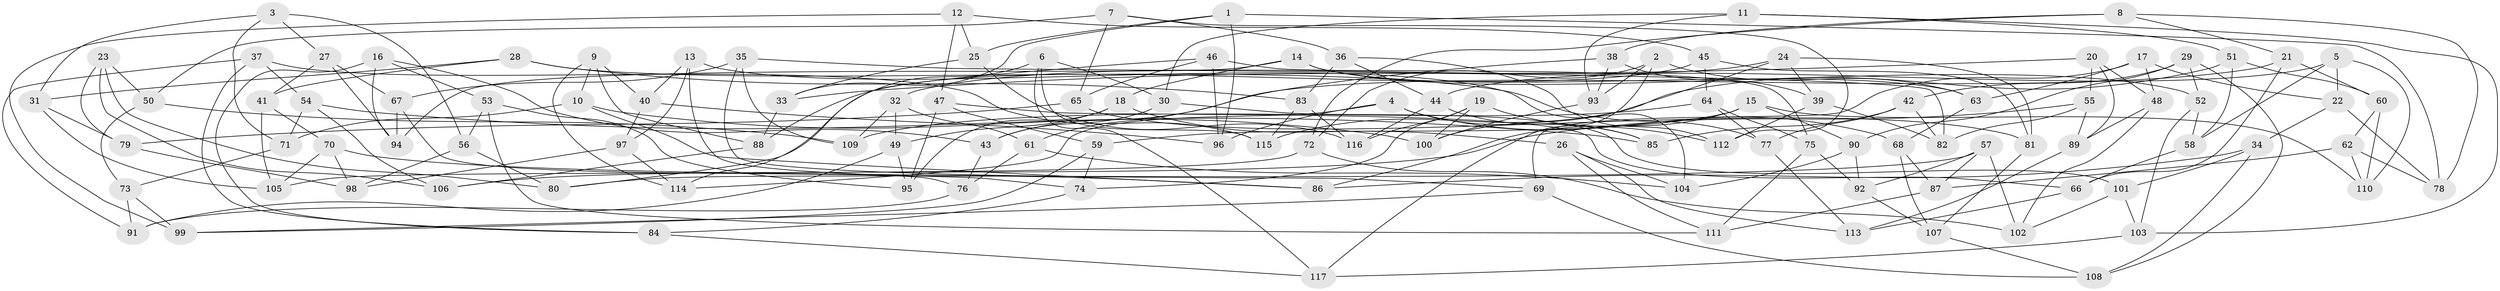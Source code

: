 // Generated by graph-tools (version 1.1) at 2025/16/03/09/25 04:16:15]
// undirected, 117 vertices, 234 edges
graph export_dot {
graph [start="1"]
  node [color=gray90,style=filled];
  1;
  2;
  3;
  4;
  5;
  6;
  7;
  8;
  9;
  10;
  11;
  12;
  13;
  14;
  15;
  16;
  17;
  18;
  19;
  20;
  21;
  22;
  23;
  24;
  25;
  26;
  27;
  28;
  29;
  30;
  31;
  32;
  33;
  34;
  35;
  36;
  37;
  38;
  39;
  40;
  41;
  42;
  43;
  44;
  45;
  46;
  47;
  48;
  49;
  50;
  51;
  52;
  53;
  54;
  55;
  56;
  57;
  58;
  59;
  60;
  61;
  62;
  63;
  64;
  65;
  66;
  67;
  68;
  69;
  70;
  71;
  72;
  73;
  74;
  75;
  76;
  77;
  78;
  79;
  80;
  81;
  82;
  83;
  84;
  85;
  86;
  87;
  88;
  89;
  90;
  91;
  92;
  93;
  94;
  95;
  96;
  97;
  98;
  99;
  100;
  101;
  102;
  103;
  104;
  105;
  106;
  107;
  108;
  109;
  110;
  111;
  112;
  113;
  114;
  115;
  116;
  117;
  1 -- 25;
  1 -- 78;
  1 -- 33;
  1 -- 96;
  2 -- 117;
  2 -- 72;
  2 -- 93;
  2 -- 63;
  3 -- 31;
  3 -- 71;
  3 -- 27;
  3 -- 56;
  4 -- 96;
  4 -- 68;
  4 -- 85;
  4 -- 114;
  5 -- 22;
  5 -- 110;
  5 -- 58;
  5 -- 44;
  6 -- 115;
  6 -- 30;
  6 -- 114;
  6 -- 117;
  7 -- 112;
  7 -- 50;
  7 -- 36;
  7 -- 65;
  8 -- 72;
  8 -- 78;
  8 -- 21;
  8 -- 38;
  9 -- 40;
  9 -- 10;
  9 -- 88;
  9 -- 114;
  10 -- 86;
  10 -- 100;
  10 -- 71;
  11 -- 93;
  11 -- 103;
  11 -- 30;
  11 -- 51;
  12 -- 45;
  12 -- 99;
  12 -- 47;
  12 -- 25;
  13 -- 97;
  13 -- 40;
  13 -- 104;
  13 -- 74;
  14 -- 94;
  14 -- 18;
  14 -- 52;
  14 -- 63;
  15 -- 59;
  15 -- 86;
  15 -- 90;
  15 -- 110;
  16 -- 84;
  16 -- 94;
  16 -- 43;
  16 -- 53;
  17 -- 63;
  17 -- 69;
  17 -- 48;
  17 -- 22;
  18 -- 95;
  18 -- 26;
  18 -- 49;
  19 -- 116;
  19 -- 74;
  19 -- 100;
  19 -- 112;
  20 -- 48;
  20 -- 33;
  20 -- 89;
  20 -- 55;
  21 -- 66;
  21 -- 43;
  21 -- 60;
  22 -- 78;
  22 -- 34;
  23 -- 50;
  23 -- 106;
  23 -- 80;
  23 -- 79;
  24 -- 32;
  24 -- 81;
  24 -- 100;
  24 -- 39;
  25 -- 33;
  25 -- 116;
  26 -- 111;
  26 -- 113;
  26 -- 104;
  27 -- 41;
  27 -- 67;
  27 -- 94;
  28 -- 31;
  28 -- 41;
  28 -- 83;
  28 -- 77;
  29 -- 52;
  29 -- 90;
  29 -- 42;
  29 -- 108;
  30 -- 101;
  30 -- 43;
  31 -- 105;
  31 -- 79;
  32 -- 109;
  32 -- 49;
  32 -- 61;
  33 -- 88;
  34 -- 101;
  34 -- 86;
  34 -- 108;
  35 -- 109;
  35 -- 67;
  35 -- 82;
  35 -- 69;
  36 -- 83;
  36 -- 44;
  36 -- 112;
  37 -- 54;
  37 -- 84;
  37 -- 115;
  37 -- 91;
  38 -- 61;
  38 -- 39;
  38 -- 93;
  39 -- 112;
  39 -- 82;
  40 -- 96;
  40 -- 97;
  41 -- 70;
  41 -- 105;
  42 -- 77;
  42 -- 82;
  42 -- 85;
  43 -- 76;
  44 -- 116;
  44 -- 85;
  45 -- 64;
  45 -- 88;
  45 -- 81;
  46 -- 80;
  46 -- 96;
  46 -- 65;
  46 -- 75;
  47 -- 66;
  47 -- 59;
  47 -- 95;
  48 -- 89;
  48 -- 102;
  49 -- 91;
  49 -- 95;
  50 -- 109;
  50 -- 73;
  51 -- 115;
  51 -- 60;
  51 -- 58;
  52 -- 103;
  52 -- 58;
  53 -- 95;
  53 -- 56;
  53 -- 111;
  54 -- 106;
  54 -- 71;
  54 -- 85;
  55 -- 82;
  55 -- 89;
  55 -- 106;
  56 -- 98;
  56 -- 80;
  57 -- 92;
  57 -- 80;
  57 -- 102;
  57 -- 87;
  58 -- 66;
  59 -- 99;
  59 -- 74;
  60 -- 62;
  60 -- 110;
  61 -- 76;
  61 -- 104;
  62 -- 87;
  62 -- 78;
  62 -- 110;
  63 -- 68;
  64 -- 75;
  64 -- 109;
  64 -- 77;
  65 -- 79;
  65 -- 81;
  66 -- 113;
  67 -- 76;
  67 -- 94;
  68 -- 87;
  68 -- 107;
  69 -- 108;
  69 -- 99;
  70 -- 86;
  70 -- 98;
  70 -- 105;
  71 -- 73;
  72 -- 102;
  72 -- 105;
  73 -- 91;
  73 -- 99;
  74 -- 84;
  75 -- 111;
  75 -- 92;
  76 -- 91;
  77 -- 113;
  79 -- 98;
  81 -- 107;
  83 -- 116;
  83 -- 115;
  84 -- 117;
  87 -- 111;
  88 -- 106;
  89 -- 113;
  90 -- 104;
  90 -- 92;
  92 -- 107;
  93 -- 100;
  97 -- 98;
  97 -- 114;
  101 -- 102;
  101 -- 103;
  103 -- 117;
  107 -- 108;
}
